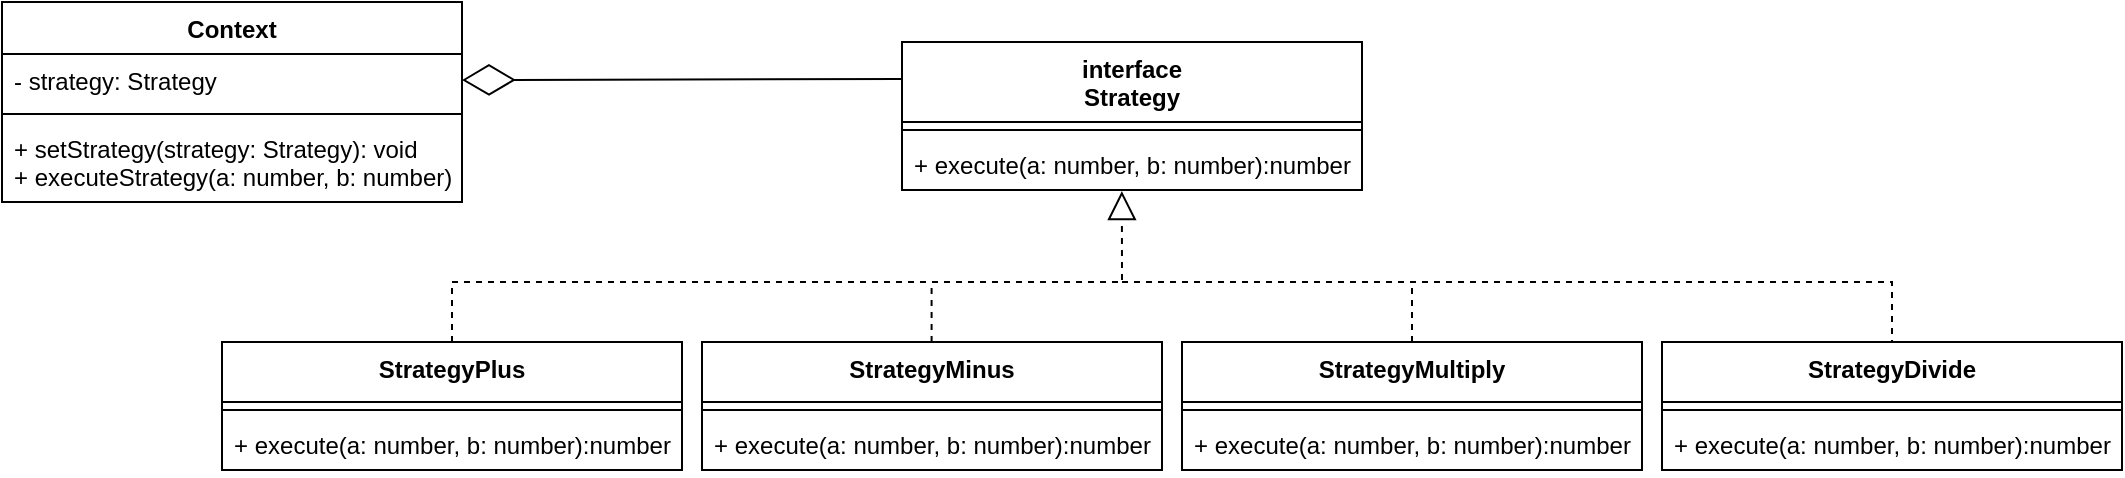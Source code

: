 <mxfile version="20.5.1" type="device"><diagram id="HlG9AnV05vqxJYjsVckN" name="Страница 1"><mxGraphModel dx="1303" dy="713" grid="1" gridSize="10" guides="1" tooltips="1" connect="1" arrows="1" fold="1" page="1" pageScale="1" pageWidth="413" pageHeight="291" math="0" shadow="0"><root><mxCell id="0"/><mxCell id="1" parent="0"/><mxCell id="HOqF68uJwp_b5x81KeLA-1" value="interface&#10;Strategy" style="swimlane;fontStyle=1;align=center;verticalAlign=top;childLayout=stackLayout;horizontal=1;startSize=40;horizontalStack=0;resizeParent=1;resizeParentMax=0;resizeLast=0;collapsible=1;marginBottom=0;" vertex="1" parent="1"><mxGeometry x="570" y="166" width="230" height="74" as="geometry"/></mxCell><mxCell id="HOqF68uJwp_b5x81KeLA-3" value="" style="line;strokeWidth=1;fillColor=none;align=left;verticalAlign=middle;spacingTop=-1;spacingLeft=3;spacingRight=3;rotatable=0;labelPosition=right;points=[];portConstraint=eastwest;strokeColor=inherit;" vertex="1" parent="HOqF68uJwp_b5x81KeLA-1"><mxGeometry y="40" width="230" height="8" as="geometry"/></mxCell><mxCell id="HOqF68uJwp_b5x81KeLA-4" value="+ execute(a: number, b: number):number" style="text;strokeColor=none;fillColor=none;align=left;verticalAlign=top;spacingLeft=4;spacingRight=4;overflow=hidden;rotatable=0;points=[[0,0.5],[1,0.5]];portConstraint=eastwest;" vertex="1" parent="HOqF68uJwp_b5x81KeLA-1"><mxGeometry y="48" width="230" height="26" as="geometry"/></mxCell><mxCell id="HOqF68uJwp_b5x81KeLA-5" value="StrategyMinus" style="swimlane;fontStyle=1;align=center;verticalAlign=top;childLayout=stackLayout;horizontal=1;startSize=30;horizontalStack=0;resizeParent=1;resizeParentMax=0;resizeLast=0;collapsible=1;marginBottom=0;" vertex="1" parent="1"><mxGeometry x="470" y="316" width="230" height="64" as="geometry"/></mxCell><mxCell id="HOqF68uJwp_b5x81KeLA-6" value="" style="line;strokeWidth=1;fillColor=none;align=left;verticalAlign=middle;spacingTop=-1;spacingLeft=3;spacingRight=3;rotatable=0;labelPosition=right;points=[];portConstraint=eastwest;strokeColor=inherit;" vertex="1" parent="HOqF68uJwp_b5x81KeLA-5"><mxGeometry y="30" width="230" height="8" as="geometry"/></mxCell><mxCell id="HOqF68uJwp_b5x81KeLA-7" value="+ execute(a: number, b: number):number" style="text;strokeColor=none;fillColor=none;align=left;verticalAlign=top;spacingLeft=4;spacingRight=4;overflow=hidden;rotatable=0;points=[[0,0.5],[1,0.5]];portConstraint=eastwest;" vertex="1" parent="HOqF68uJwp_b5x81KeLA-5"><mxGeometry y="38" width="230" height="26" as="geometry"/></mxCell><mxCell id="HOqF68uJwp_b5x81KeLA-8" value="StrategyMultiply" style="swimlane;fontStyle=1;align=center;verticalAlign=top;childLayout=stackLayout;horizontal=1;startSize=30;horizontalStack=0;resizeParent=1;resizeParentMax=0;resizeLast=0;collapsible=1;marginBottom=0;" vertex="1" parent="1"><mxGeometry x="710" y="316" width="230" height="64" as="geometry"/></mxCell><mxCell id="HOqF68uJwp_b5x81KeLA-9" value="" style="line;strokeWidth=1;fillColor=none;align=left;verticalAlign=middle;spacingTop=-1;spacingLeft=3;spacingRight=3;rotatable=0;labelPosition=right;points=[];portConstraint=eastwest;strokeColor=inherit;" vertex="1" parent="HOqF68uJwp_b5x81KeLA-8"><mxGeometry y="30" width="230" height="8" as="geometry"/></mxCell><mxCell id="HOqF68uJwp_b5x81KeLA-10" value="+ execute(a: number, b: number):number" style="text;strokeColor=none;fillColor=none;align=left;verticalAlign=top;spacingLeft=4;spacingRight=4;overflow=hidden;rotatable=0;points=[[0,0.5],[1,0.5]];portConstraint=eastwest;" vertex="1" parent="HOqF68uJwp_b5x81KeLA-8"><mxGeometry y="38" width="230" height="26" as="geometry"/></mxCell><mxCell id="HOqF68uJwp_b5x81KeLA-11" value="StrategyDivide" style="swimlane;fontStyle=1;align=center;verticalAlign=top;childLayout=stackLayout;horizontal=1;startSize=30;horizontalStack=0;resizeParent=1;resizeParentMax=0;resizeLast=0;collapsible=1;marginBottom=0;" vertex="1" parent="1"><mxGeometry x="950" y="316" width="230" height="64" as="geometry"/></mxCell><mxCell id="HOqF68uJwp_b5x81KeLA-12" value="" style="line;strokeWidth=1;fillColor=none;align=left;verticalAlign=middle;spacingTop=-1;spacingLeft=3;spacingRight=3;rotatable=0;labelPosition=right;points=[];portConstraint=eastwest;strokeColor=inherit;" vertex="1" parent="HOqF68uJwp_b5x81KeLA-11"><mxGeometry y="30" width="230" height="8" as="geometry"/></mxCell><mxCell id="HOqF68uJwp_b5x81KeLA-13" value="+ execute(a: number, b: number):number" style="text;strokeColor=none;fillColor=none;align=left;verticalAlign=top;spacingLeft=4;spacingRight=4;overflow=hidden;rotatable=0;points=[[0,0.5],[1,0.5]];portConstraint=eastwest;" vertex="1" parent="HOqF68uJwp_b5x81KeLA-11"><mxGeometry y="38" width="230" height="26" as="geometry"/></mxCell><mxCell id="HOqF68uJwp_b5x81KeLA-14" value="StrategyPlus" style="swimlane;fontStyle=1;align=center;verticalAlign=top;childLayout=stackLayout;horizontal=1;startSize=30;horizontalStack=0;resizeParent=1;resizeParentMax=0;resizeLast=0;collapsible=1;marginBottom=0;" vertex="1" parent="1"><mxGeometry x="230" y="316" width="230" height="64" as="geometry"/></mxCell><mxCell id="HOqF68uJwp_b5x81KeLA-15" value="" style="line;strokeWidth=1;fillColor=none;align=left;verticalAlign=middle;spacingTop=-1;spacingLeft=3;spacingRight=3;rotatable=0;labelPosition=right;points=[];portConstraint=eastwest;strokeColor=inherit;" vertex="1" parent="HOqF68uJwp_b5x81KeLA-14"><mxGeometry y="30" width="230" height="8" as="geometry"/></mxCell><mxCell id="HOqF68uJwp_b5x81KeLA-16" value="+ execute(a: number, b: number):number" style="text;strokeColor=none;fillColor=none;align=left;verticalAlign=top;spacingLeft=4;spacingRight=4;overflow=hidden;rotatable=0;points=[[0,0.5],[1,0.5]];portConstraint=eastwest;" vertex="1" parent="HOqF68uJwp_b5x81KeLA-14"><mxGeometry y="38" width="230" height="26" as="geometry"/></mxCell><mxCell id="HOqF68uJwp_b5x81KeLA-17" value="" style="endArrow=block;dashed=1;endFill=0;endSize=12;html=1;rounded=0;exitX=0.5;exitY=0;exitDx=0;exitDy=0;entryX=0.478;entryY=1.021;entryDx=0;entryDy=0;entryPerimeter=0;" edge="1" parent="1" source="HOqF68uJwp_b5x81KeLA-14" target="HOqF68uJwp_b5x81KeLA-4"><mxGeometry width="160" relative="1" as="geometry"><mxPoint x="610" y="216" as="sourcePoint"/><mxPoint x="770" y="216" as="targetPoint"/><Array as="points"><mxPoint x="345" y="286"/><mxPoint x="680" y="286"/></Array></mxGeometry></mxCell><mxCell id="HOqF68uJwp_b5x81KeLA-18" value="" style="endArrow=none;dashed=1;html=1;rounded=0;entryX=0.5;entryY=0;entryDx=0;entryDy=0;" edge="1" parent="1" target="HOqF68uJwp_b5x81KeLA-11"><mxGeometry width="50" height="50" relative="1" as="geometry"><mxPoint x="680" y="286" as="sourcePoint"/><mxPoint x="700" y="216" as="targetPoint"/><Array as="points"><mxPoint x="1065" y="286"/></Array></mxGeometry></mxCell><mxCell id="HOqF68uJwp_b5x81KeLA-20" value="" style="endArrow=none;dashed=1;html=1;rounded=0;exitX=0.5;exitY=0;exitDx=0;exitDy=0;" edge="1" parent="1" source="HOqF68uJwp_b5x81KeLA-8"><mxGeometry width="50" height="50" relative="1" as="geometry"><mxPoint x="830" y="306" as="sourcePoint"/><mxPoint x="825" y="286" as="targetPoint"/></mxGeometry></mxCell><mxCell id="HOqF68uJwp_b5x81KeLA-21" value="" style="endArrow=none;dashed=1;html=1;rounded=0;exitX=0.5;exitY=0;exitDx=0;exitDy=0;" edge="1" parent="1"><mxGeometry width="50" height="50" relative="1" as="geometry"><mxPoint x="584.8" y="316" as="sourcePoint"/><mxPoint x="584.8" y="286" as="targetPoint"/></mxGeometry></mxCell><mxCell id="HOqF68uJwp_b5x81KeLA-22" value="Context" style="swimlane;fontStyle=1;align=center;verticalAlign=top;childLayout=stackLayout;horizontal=1;startSize=26;horizontalStack=0;resizeParent=1;resizeParentMax=0;resizeLast=0;collapsible=1;marginBottom=0;" vertex="1" parent="1"><mxGeometry x="120" y="146" width="230" height="100" as="geometry"/></mxCell><mxCell id="HOqF68uJwp_b5x81KeLA-23" value="- strategy: Strategy" style="text;strokeColor=none;fillColor=none;align=left;verticalAlign=top;spacingLeft=4;spacingRight=4;overflow=hidden;rotatable=0;points=[[0,0.5],[1,0.5]];portConstraint=eastwest;" vertex="1" parent="HOqF68uJwp_b5x81KeLA-22"><mxGeometry y="26" width="230" height="26" as="geometry"/></mxCell><mxCell id="HOqF68uJwp_b5x81KeLA-24" value="" style="line;strokeWidth=1;fillColor=none;align=left;verticalAlign=middle;spacingTop=-1;spacingLeft=3;spacingRight=3;rotatable=0;labelPosition=right;points=[];portConstraint=eastwest;strokeColor=inherit;" vertex="1" parent="HOqF68uJwp_b5x81KeLA-22"><mxGeometry y="52" width="230" height="8" as="geometry"/></mxCell><mxCell id="HOqF68uJwp_b5x81KeLA-25" value="+ setStrategy(strategy: Strategy): void&#10;+ executeStrategy(a: number, b: number): number" style="text;strokeColor=none;fillColor=none;align=left;verticalAlign=top;spacingLeft=4;spacingRight=4;overflow=hidden;rotatable=0;points=[[0,0.5],[1,0.5]];portConstraint=eastwest;" vertex="1" parent="HOqF68uJwp_b5x81KeLA-22"><mxGeometry y="60" width="230" height="40" as="geometry"/></mxCell><mxCell id="HOqF68uJwp_b5x81KeLA-26" value="" style="endArrow=diamondThin;endFill=0;endSize=24;html=1;rounded=0;entryX=1;entryY=0.5;entryDx=0;entryDy=0;exitX=0;exitY=0.25;exitDx=0;exitDy=0;" edge="1" parent="1" source="HOqF68uJwp_b5x81KeLA-1" target="HOqF68uJwp_b5x81KeLA-23"><mxGeometry width="160" relative="1" as="geometry"><mxPoint x="570" y="206" as="sourcePoint"/><mxPoint x="410" y="206" as="targetPoint"/></mxGeometry></mxCell></root></mxGraphModel></diagram></mxfile>